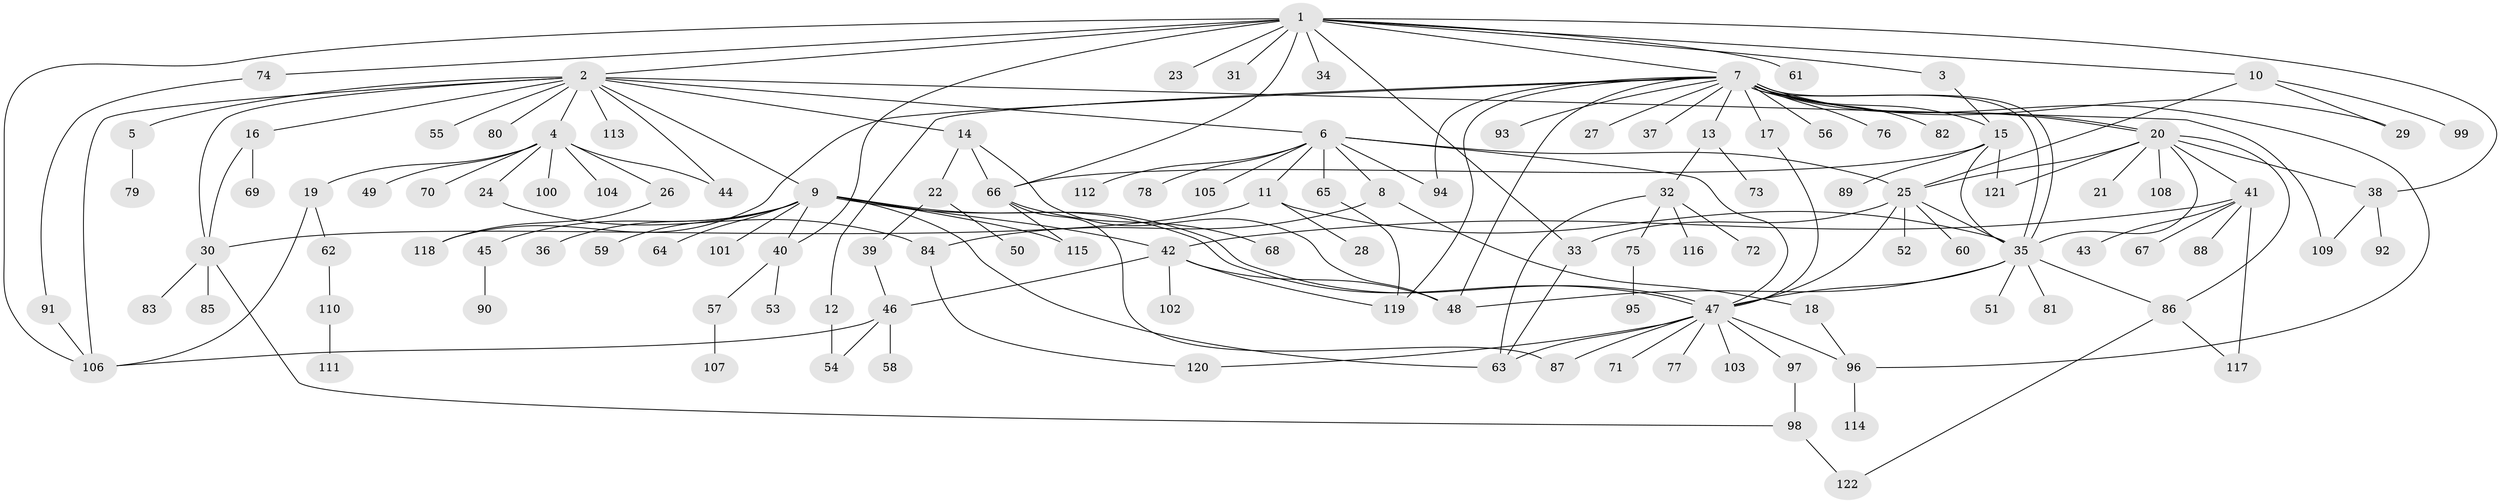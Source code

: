 // coarse degree distribution, {2: 0.14285714285714285, 4: 0.061224489795918366, 1: 0.3469387755102041, 10: 0.061224489795918366, 5: 0.10204081632653061, 8: 0.04081632653061224, 3: 0.12244897959183673, 16: 0.02040816326530612, 9: 0.04081632653061224, 7: 0.04081632653061224, 6: 0.02040816326530612}
// Generated by graph-tools (version 1.1) at 2025/36/03/04/25 23:36:41]
// undirected, 122 vertices, 173 edges
graph export_dot {
  node [color=gray90,style=filled];
  1;
  2;
  3;
  4;
  5;
  6;
  7;
  8;
  9;
  10;
  11;
  12;
  13;
  14;
  15;
  16;
  17;
  18;
  19;
  20;
  21;
  22;
  23;
  24;
  25;
  26;
  27;
  28;
  29;
  30;
  31;
  32;
  33;
  34;
  35;
  36;
  37;
  38;
  39;
  40;
  41;
  42;
  43;
  44;
  45;
  46;
  47;
  48;
  49;
  50;
  51;
  52;
  53;
  54;
  55;
  56;
  57;
  58;
  59;
  60;
  61;
  62;
  63;
  64;
  65;
  66;
  67;
  68;
  69;
  70;
  71;
  72;
  73;
  74;
  75;
  76;
  77;
  78;
  79;
  80;
  81;
  82;
  83;
  84;
  85;
  86;
  87;
  88;
  89;
  90;
  91;
  92;
  93;
  94;
  95;
  96;
  97;
  98;
  99;
  100;
  101;
  102;
  103;
  104;
  105;
  106;
  107;
  108;
  109;
  110;
  111;
  112;
  113;
  114;
  115;
  116;
  117;
  118;
  119;
  120;
  121;
  122;
  1 -- 2;
  1 -- 3;
  1 -- 7;
  1 -- 10;
  1 -- 23;
  1 -- 31;
  1 -- 33;
  1 -- 34;
  1 -- 38;
  1 -- 40;
  1 -- 61;
  1 -- 66;
  1 -- 74;
  1 -- 106;
  2 -- 4;
  2 -- 5;
  2 -- 6;
  2 -- 9;
  2 -- 14;
  2 -- 16;
  2 -- 30;
  2 -- 44;
  2 -- 55;
  2 -- 80;
  2 -- 106;
  2 -- 109;
  2 -- 113;
  3 -- 15;
  4 -- 19;
  4 -- 24;
  4 -- 26;
  4 -- 44;
  4 -- 49;
  4 -- 70;
  4 -- 100;
  4 -- 104;
  5 -- 79;
  6 -- 8;
  6 -- 11;
  6 -- 25;
  6 -- 47;
  6 -- 65;
  6 -- 78;
  6 -- 94;
  6 -- 105;
  6 -- 112;
  7 -- 12;
  7 -- 13;
  7 -- 15;
  7 -- 17;
  7 -- 20;
  7 -- 20;
  7 -- 27;
  7 -- 29;
  7 -- 35;
  7 -- 35;
  7 -- 37;
  7 -- 48;
  7 -- 56;
  7 -- 76;
  7 -- 82;
  7 -- 93;
  7 -- 94;
  7 -- 96;
  7 -- 118;
  7 -- 119;
  8 -- 18;
  8 -- 84;
  9 -- 36;
  9 -- 40;
  9 -- 42;
  9 -- 45;
  9 -- 47;
  9 -- 47;
  9 -- 59;
  9 -- 63;
  9 -- 64;
  9 -- 101;
  9 -- 115;
  10 -- 25;
  10 -- 29;
  10 -- 99;
  11 -- 28;
  11 -- 30;
  11 -- 35;
  12 -- 54;
  13 -- 32;
  13 -- 73;
  14 -- 22;
  14 -- 48;
  14 -- 66;
  15 -- 35;
  15 -- 66;
  15 -- 89;
  15 -- 121;
  16 -- 30;
  16 -- 69;
  17 -- 47;
  18 -- 96;
  19 -- 62;
  19 -- 106;
  20 -- 21;
  20 -- 25;
  20 -- 35;
  20 -- 38;
  20 -- 41;
  20 -- 86;
  20 -- 108;
  20 -- 121;
  22 -- 39;
  22 -- 50;
  24 -- 84;
  25 -- 33;
  25 -- 35;
  25 -- 47;
  25 -- 52;
  25 -- 60;
  26 -- 118;
  30 -- 83;
  30 -- 85;
  30 -- 98;
  32 -- 63;
  32 -- 72;
  32 -- 75;
  32 -- 116;
  33 -- 63;
  35 -- 47;
  35 -- 48;
  35 -- 51;
  35 -- 81;
  35 -- 86;
  38 -- 92;
  38 -- 109;
  39 -- 46;
  40 -- 53;
  40 -- 57;
  41 -- 42;
  41 -- 43;
  41 -- 67;
  41 -- 88;
  41 -- 117;
  42 -- 46;
  42 -- 48;
  42 -- 102;
  42 -- 119;
  45 -- 90;
  46 -- 54;
  46 -- 58;
  46 -- 106;
  47 -- 63;
  47 -- 71;
  47 -- 77;
  47 -- 87;
  47 -- 96;
  47 -- 97;
  47 -- 103;
  47 -- 120;
  57 -- 107;
  62 -- 110;
  65 -- 119;
  66 -- 68;
  66 -- 87;
  66 -- 115;
  74 -- 91;
  75 -- 95;
  84 -- 120;
  86 -- 117;
  86 -- 122;
  91 -- 106;
  96 -- 114;
  97 -- 98;
  98 -- 122;
  110 -- 111;
}
